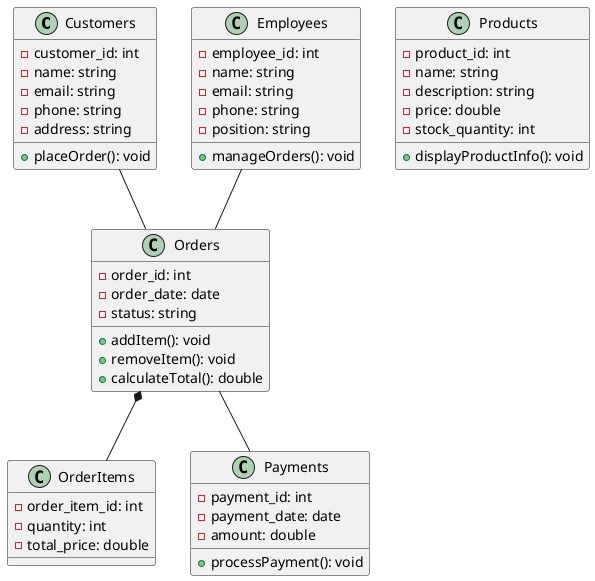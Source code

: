 @startuml
class Customers {
  - customer_id: int
  - name: string
  - email: string
  - phone: string
  - address: string
  + placeOrder(): void
}

class Products {
  - product_id: int
  - name: string
  - description: string
  - price: double
  - stock_quantity: int
  + displayProductInfo(): void
}

class Orders {
  - order_id: int
  - order_date: date
  - status: string
  + addItem(): void
  + removeItem(): void
  + calculateTotal(): double
}

class OrderItems {
  - order_item_id: int
  - quantity: int
  - total_price: double
}

class Payments {
  - payment_id: int
  - payment_date: date
  - amount: double
  + processPayment(): void
}

class Employees {
  - employee_id: int
  - name: string
  - email: string
  - phone: string
  - position: string
  + manageOrders(): void
}

Customers -- Orders
Orders *-- OrderItems
Orders -- Payments
Employees -- Orders

@enduml
